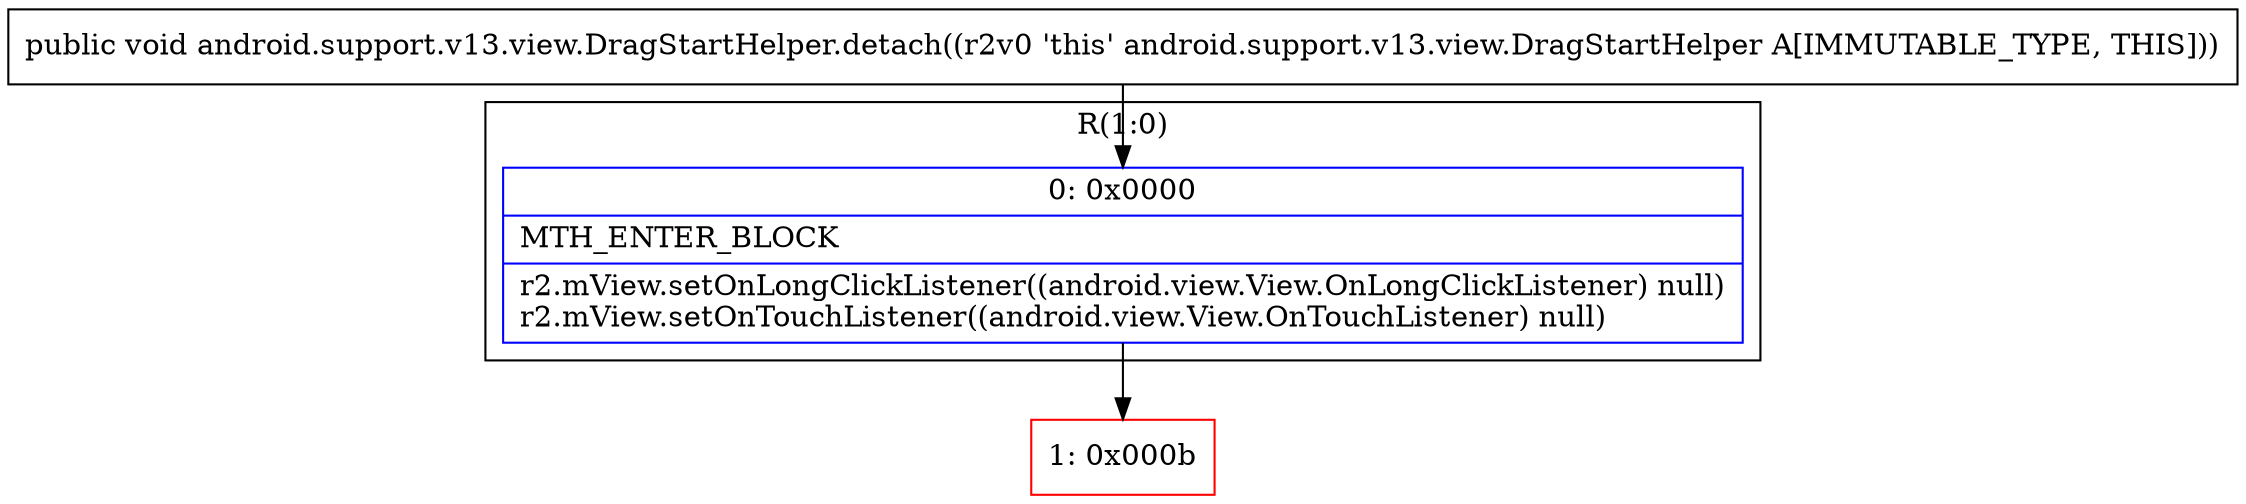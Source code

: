 digraph "CFG forandroid.support.v13.view.DragStartHelper.detach()V" {
subgraph cluster_Region_1078377584 {
label = "R(1:0)";
node [shape=record,color=blue];
Node_0 [shape=record,label="{0\:\ 0x0000|MTH_ENTER_BLOCK\l|r2.mView.setOnLongClickListener((android.view.View.OnLongClickListener) null)\lr2.mView.setOnTouchListener((android.view.View.OnTouchListener) null)\l}"];
}
Node_1 [shape=record,color=red,label="{1\:\ 0x000b}"];
MethodNode[shape=record,label="{public void android.support.v13.view.DragStartHelper.detach((r2v0 'this' android.support.v13.view.DragStartHelper A[IMMUTABLE_TYPE, THIS])) }"];
MethodNode -> Node_0;
Node_0 -> Node_1;
}

